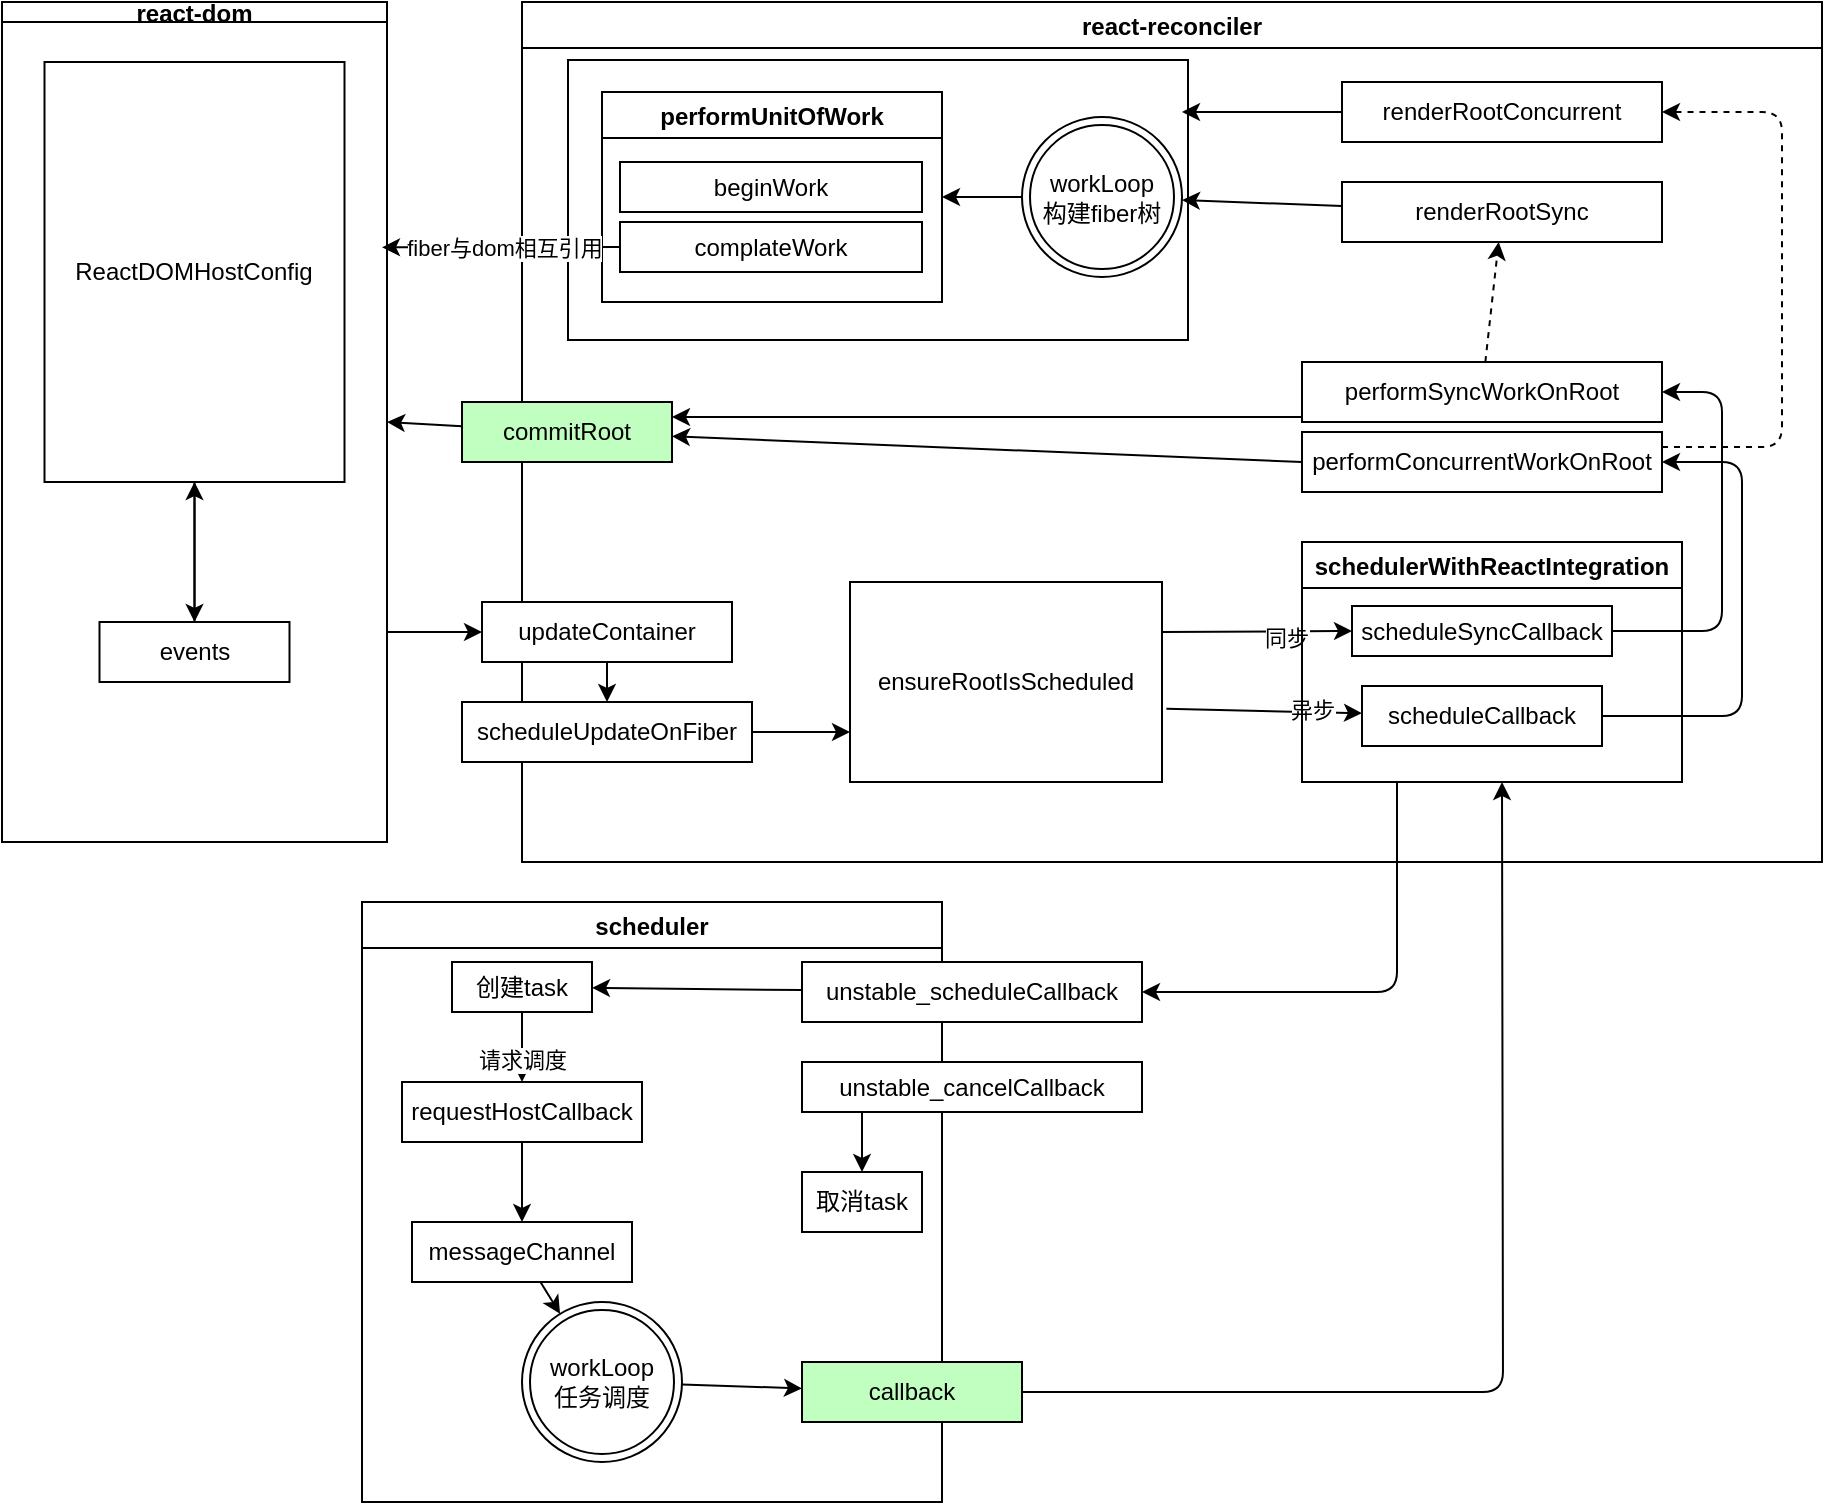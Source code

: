<mxfile>
    <diagram id="foNamLqdZnwdJ1EjGrR6" name="第 1 页">
        <mxGraphModel dx="1240" dy="726" grid="1" gridSize="10" guides="1" tooltips="1" connect="1" arrows="1" fold="1" page="1" pageScale="1" pageWidth="827" pageHeight="1169" math="0" shadow="0">
            <root>
                <mxCell id="0"/>
                <mxCell id="1" parent="0"/>
                <mxCell id="14" value="" style="rounded=0;whiteSpace=wrap;html=1;" vertex="1" parent="1">
                    <mxGeometry x="283" y="99" width="310" height="140" as="geometry"/>
                </mxCell>
                <mxCell id="59" style="edgeStyle=none;html=1;exitX=1;exitY=0.75;exitDx=0;exitDy=0;entryX=0;entryY=0.5;entryDx=0;entryDy=0;" edge="1" parent="1" source="2" target="35">
                    <mxGeometry relative="1" as="geometry">
                        <mxPoint x="210" y="347.667" as="targetPoint"/>
                    </mxGeometry>
                </mxCell>
                <mxCell id="2" value="&#10;react-dom&#10;" style="swimlane;startSize=10;" vertex="1" parent="1">
                    <mxGeometry y="70" width="192.5" height="420" as="geometry"/>
                </mxCell>
                <mxCell id="63" value="" style="edgeStyle=none;html=1;" edge="1" parent="2" source="4" target="5">
                    <mxGeometry relative="1" as="geometry"/>
                </mxCell>
                <mxCell id="4" value="ReactDOMHostConfig" style="rounded=0;whiteSpace=wrap;html=1;" vertex="1" parent="2">
                    <mxGeometry x="21.25" y="30" width="150" height="210" as="geometry"/>
                </mxCell>
                <mxCell id="64" value="" style="edgeStyle=none;html=1;" edge="1" parent="2" source="5" target="4">
                    <mxGeometry relative="1" as="geometry"/>
                </mxCell>
                <mxCell id="5" value="events" style="rounded=0;whiteSpace=wrap;html=1;" vertex="1" parent="2">
                    <mxGeometry x="48.75" y="310" width="95" height="30" as="geometry"/>
                </mxCell>
                <mxCell id="6" value="react-reconciler" style="swimlane;" vertex="1" parent="1">
                    <mxGeometry x="260" y="70" width="650" height="430" as="geometry"/>
                </mxCell>
                <mxCell id="9" value="performUnitOfWork" style="swimlane;" vertex="1" parent="6">
                    <mxGeometry x="40" y="45" width="170" height="105" as="geometry"/>
                </mxCell>
                <mxCell id="10" value="beginWork" style="rounded=0;whiteSpace=wrap;html=1;" vertex="1" parent="9">
                    <mxGeometry x="9" y="35" width="151" height="25" as="geometry"/>
                </mxCell>
                <mxCell id="12" value="complateWork" style="rounded=0;whiteSpace=wrap;html=1;" vertex="1" parent="9">
                    <mxGeometry x="9" y="65" width="151" height="25" as="geometry"/>
                </mxCell>
                <mxCell id="45" value="" style="edgeStyle=none;html=1;entryX=1;entryY=0.5;entryDx=0;entryDy=0;" edge="1" parent="6" source="13" target="9">
                    <mxGeometry relative="1" as="geometry"/>
                </mxCell>
                <mxCell id="13" value="workLoop&lt;br&gt;构建fiber树" style="ellipse;shape=doubleEllipse;whiteSpace=wrap;html=1;aspect=fixed;" vertex="1" parent="6">
                    <mxGeometry x="250" y="57.5" width="80" height="80" as="geometry"/>
                </mxCell>
                <mxCell id="46" value="" style="edgeStyle=none;html=1;exitX=0;exitY=0.5;exitDx=0;exitDy=0;" edge="1" parent="6" source="15">
                    <mxGeometry relative="1" as="geometry">
                        <mxPoint x="330" y="55" as="targetPoint"/>
                    </mxGeometry>
                </mxCell>
                <mxCell id="15" value="renderRootConcurrent" style="rounded=0;whiteSpace=wrap;html=1;" vertex="1" parent="6">
                    <mxGeometry x="410" y="40" width="160" height="30" as="geometry"/>
                </mxCell>
                <mxCell id="47" value="" style="edgeStyle=none;html=1;" edge="1" parent="6" source="16" target="13">
                    <mxGeometry relative="1" as="geometry"/>
                </mxCell>
                <mxCell id="16" value="renderRootSync" style="rounded=0;whiteSpace=wrap;html=1;" vertex="1" parent="6">
                    <mxGeometry x="410" y="90" width="160" height="30" as="geometry"/>
                </mxCell>
                <mxCell id="70" value="" style="elbow=vertical;html=1;dashed=1;" edge="1" parent="6" source="17" target="16">
                    <mxGeometry relative="1" as="geometry"/>
                </mxCell>
                <mxCell id="17" value="performSyncWorkOnRoot" style="rounded=0;whiteSpace=wrap;html=1;" vertex="1" parent="6">
                    <mxGeometry x="390" y="180" width="180" height="30" as="geometry"/>
                </mxCell>
                <mxCell id="68" style="edgeStyle=elbowEdgeStyle;html=1;exitX=1;exitY=0.25;exitDx=0;exitDy=0;elbow=vertical;dashed=1;" edge="1" parent="6" source="18" target="15">
                    <mxGeometry relative="1" as="geometry">
                        <Array as="points">
                            <mxPoint x="630" y="180"/>
                        </Array>
                    </mxGeometry>
                </mxCell>
                <mxCell id="18" value="performConcurrentWorkOnRoot" style="rounded=0;whiteSpace=wrap;html=1;" vertex="1" parent="6">
                    <mxGeometry x="390" y="215" width="180" height="30" as="geometry"/>
                </mxCell>
                <mxCell id="57" value="" style="edgeStyle=none;html=1;entryX=0;entryY=0.75;entryDx=0;entryDy=0;" edge="1" parent="6" source="36" target="38">
                    <mxGeometry relative="1" as="geometry"/>
                </mxCell>
                <mxCell id="36" value="scheduleUpdateOnFiber" style="rounded=0;whiteSpace=wrap;html=1;" vertex="1" parent="6">
                    <mxGeometry x="-30" y="350" width="145" height="30" as="geometry"/>
                </mxCell>
                <mxCell id="58" value="" style="edgeStyle=none;html=1;" edge="1" parent="6" source="35" target="36">
                    <mxGeometry relative="1" as="geometry"/>
                </mxCell>
                <mxCell id="35" value="updateContainer" style="rounded=0;whiteSpace=wrap;html=1;" vertex="1" parent="6">
                    <mxGeometry x="-20" y="300" width="125" height="30" as="geometry"/>
                </mxCell>
                <mxCell id="37" value="commitRoot" style="rounded=0;whiteSpace=wrap;html=1;fillColor=#C0FFC0;fontColor=#000000;" vertex="1" parent="6">
                    <mxGeometry x="-30" y="200" width="105" height="30" as="geometry"/>
                </mxCell>
                <mxCell id="55" value="" style="edgeStyle=none;html=1;exitX=1.014;exitY=0.634;exitDx=0;exitDy=0;exitPerimeter=0;" edge="1" parent="6" source="38" target="42">
                    <mxGeometry relative="1" as="geometry"/>
                </mxCell>
                <mxCell id="72" value="异步" style="edgeLabel;html=1;align=center;verticalAlign=middle;resizable=0;points=[];" vertex="1" connectable="0" parent="55">
                    <mxGeometry x="0.484" y="1" relative="1" as="geometry">
                        <mxPoint as="offset"/>
                    </mxGeometry>
                </mxCell>
                <mxCell id="56" style="edgeStyle=none;html=1;exitX=1;exitY=0.25;exitDx=0;exitDy=0;entryX=0;entryY=0.5;entryDx=0;entryDy=0;" edge="1" parent="6" source="38" target="41">
                    <mxGeometry relative="1" as="geometry"/>
                </mxCell>
                <mxCell id="71" value="同步" style="edgeLabel;html=1;align=center;verticalAlign=middle;resizable=0;points=[];" vertex="1" connectable="0" parent="56">
                    <mxGeometry x="0.293" y="-3" relative="1" as="geometry">
                        <mxPoint as="offset"/>
                    </mxGeometry>
                </mxCell>
                <mxCell id="38" value="ensureRootIsScheduled" style="rounded=0;whiteSpace=wrap;html=1;" vertex="1" parent="6">
                    <mxGeometry x="164" y="290" width="156" height="100" as="geometry"/>
                </mxCell>
                <mxCell id="40" value="schedulerWithReactIntegration" style="swimlane;" vertex="1" parent="6">
                    <mxGeometry x="390" y="270" width="190" height="120" as="geometry"/>
                </mxCell>
                <mxCell id="41" value="scheduleSyncCallback" style="rounded=0;whiteSpace=wrap;html=1;" vertex="1" parent="40">
                    <mxGeometry x="25" y="32" width="130" height="25" as="geometry"/>
                </mxCell>
                <mxCell id="42" value="scheduleCallback" style="rounded=0;whiteSpace=wrap;html=1;" vertex="1" parent="40">
                    <mxGeometry x="30" y="72" width="120" height="30" as="geometry"/>
                </mxCell>
                <mxCell id="49" value="" style="edgeStyle=elbowEdgeStyle;html=1;entryX=1;entryY=0.25;entryDx=0;entryDy=0;elbow=vertical;" edge="1" parent="6" source="17" target="37">
                    <mxGeometry relative="1" as="geometry"/>
                </mxCell>
                <mxCell id="52" style="edgeStyle=elbowEdgeStyle;html=1;exitX=1;exitY=0.5;exitDx=0;exitDy=0;entryX=1;entryY=0.5;entryDx=0;entryDy=0;" edge="1" parent="6" source="41" target="17">
                    <mxGeometry relative="1" as="geometry">
                        <Array as="points">
                            <mxPoint x="600" y="260"/>
                        </Array>
                    </mxGeometry>
                </mxCell>
                <mxCell id="53" style="edgeStyle=elbowEdgeStyle;html=1;exitX=1;exitY=0.5;exitDx=0;exitDy=0;entryX=1;entryY=0.5;entryDx=0;entryDy=0;" edge="1" parent="6" source="42" target="18">
                    <mxGeometry relative="1" as="geometry">
                        <Array as="points">
                            <mxPoint x="610" y="300"/>
                        </Array>
                    </mxGeometry>
                </mxCell>
                <mxCell id="66" style="elbow=vertical;html=1;exitX=0;exitY=0.5;exitDx=0;exitDy=0;" edge="1" parent="6" source="18" target="37">
                    <mxGeometry relative="1" as="geometry">
                        <mxPoint x="80" y="210" as="targetPoint"/>
                    </mxGeometry>
                </mxCell>
                <mxCell id="7" value="scheduler" style="swimlane;" vertex="1" parent="1">
                    <mxGeometry x="180" y="520" width="290" height="300" as="geometry"/>
                </mxCell>
                <mxCell id="27" value="" style="edgeStyle=none;html=1;" edge="1" parent="7" source="19" target="20">
                    <mxGeometry relative="1" as="geometry"/>
                </mxCell>
                <mxCell id="29" value="请求调度" style="edgeLabel;html=1;align=center;verticalAlign=middle;resizable=0;points=[];" vertex="1" connectable="0" parent="27">
                    <mxGeometry x="0.348" relative="1" as="geometry">
                        <mxPoint as="offset"/>
                    </mxGeometry>
                </mxCell>
                <mxCell id="19" value="创建task" style="rounded=0;whiteSpace=wrap;html=1;" vertex="1" parent="7">
                    <mxGeometry x="45" y="30" width="70" height="25" as="geometry"/>
                </mxCell>
                <mxCell id="30" value="" style="edgeStyle=none;html=1;" edge="1" parent="7" source="20" target="23">
                    <mxGeometry relative="1" as="geometry"/>
                </mxCell>
                <mxCell id="20" value="requestHostCallback" style="rounded=0;whiteSpace=wrap;html=1;" vertex="1" parent="7">
                    <mxGeometry x="20" y="90" width="120" height="30" as="geometry"/>
                </mxCell>
                <mxCell id="31" value="" style="html=1;" edge="1" parent="7" source="23" target="24">
                    <mxGeometry relative="1" as="geometry"/>
                </mxCell>
                <mxCell id="23" value="messageChannel" style="rounded=0;whiteSpace=wrap;html=1;" vertex="1" parent="7">
                    <mxGeometry x="25" y="160" width="110" height="30" as="geometry"/>
                </mxCell>
                <mxCell id="32" value="" style="edgeStyle=none;html=1;" edge="1" parent="7" source="24" target="25">
                    <mxGeometry relative="1" as="geometry"/>
                </mxCell>
                <mxCell id="24" value="workLoop&lt;br&gt;任务调度" style="ellipse;shape=doubleEllipse;whiteSpace=wrap;html=1;aspect=fixed;" vertex="1" parent="7">
                    <mxGeometry x="80" y="200" width="80" height="80" as="geometry"/>
                </mxCell>
                <mxCell id="25" value="callback" style="rounded=0;whiteSpace=wrap;html=1;fillColor=#C0FFC0;fontColor=#000000;" vertex="1" parent="7">
                    <mxGeometry x="220" y="230" width="110" height="30" as="geometry"/>
                </mxCell>
                <mxCell id="34" value="" style="html=1;" edge="1" parent="7" source="21" target="19">
                    <mxGeometry relative="1" as="geometry"/>
                </mxCell>
                <mxCell id="21" value="unstable_scheduleCallback" style="rounded=0;whiteSpace=wrap;html=1;" vertex="1" parent="7">
                    <mxGeometry x="220" y="30" width="170" height="30" as="geometry"/>
                </mxCell>
                <mxCell id="33" value="" style="edgeStyle=elbowEdgeStyle;html=1;" edge="1" parent="7" source="22" target="26">
                    <mxGeometry relative="1" as="geometry"/>
                </mxCell>
                <mxCell id="22" value="unstable_cancelCallback" style="rounded=0;whiteSpace=wrap;html=1;" vertex="1" parent="7">
                    <mxGeometry x="220" y="80" width="170" height="25" as="geometry"/>
                </mxCell>
                <mxCell id="26" value="取消task" style="rounded=0;whiteSpace=wrap;html=1;" vertex="1" parent="7">
                    <mxGeometry x="220" y="135" width="60" height="30" as="geometry"/>
                </mxCell>
                <mxCell id="60" style="edgeStyle=none;html=1;exitX=0;exitY=0.5;exitDx=0;exitDy=0;" edge="1" parent="1" source="12">
                    <mxGeometry relative="1" as="geometry">
                        <mxPoint x="190" y="192.667" as="targetPoint"/>
                    </mxGeometry>
                </mxCell>
                <mxCell id="61" value="fiber与dom相互引用" style="edgeLabel;html=1;align=center;verticalAlign=middle;resizable=0;points=[];" vertex="1" connectable="0" parent="60">
                    <mxGeometry x="0.707" y="1" relative="1" as="geometry">
                        <mxPoint x="43" y="-1" as="offset"/>
                    </mxGeometry>
                </mxCell>
                <mxCell id="62" style="edgeStyle=orthogonalEdgeStyle;html=1;exitX=1;exitY=0.5;exitDx=0;exitDy=0;" edge="1" parent="1" source="25">
                    <mxGeometry relative="1" as="geometry">
                        <mxPoint x="750" y="460" as="targetPoint"/>
                    </mxGeometry>
                </mxCell>
                <mxCell id="67" value="" style="edgeStyle=none;html=1;elbow=vertical;entryX=1;entryY=0.5;entryDx=0;entryDy=0;" edge="1" parent="1" source="37" target="2">
                    <mxGeometry relative="1" as="geometry"/>
                </mxCell>
                <mxCell id="73" style="edgeStyle=orthogonalEdgeStyle;html=1;exitX=0.25;exitY=1;exitDx=0;exitDy=0;entryX=1;entryY=0.5;entryDx=0;entryDy=0;elbow=vertical;" edge="1" parent="1" source="40" target="21">
                    <mxGeometry relative="1" as="geometry"/>
                </mxCell>
            </root>
        </mxGraphModel>
    </diagram>
</mxfile>